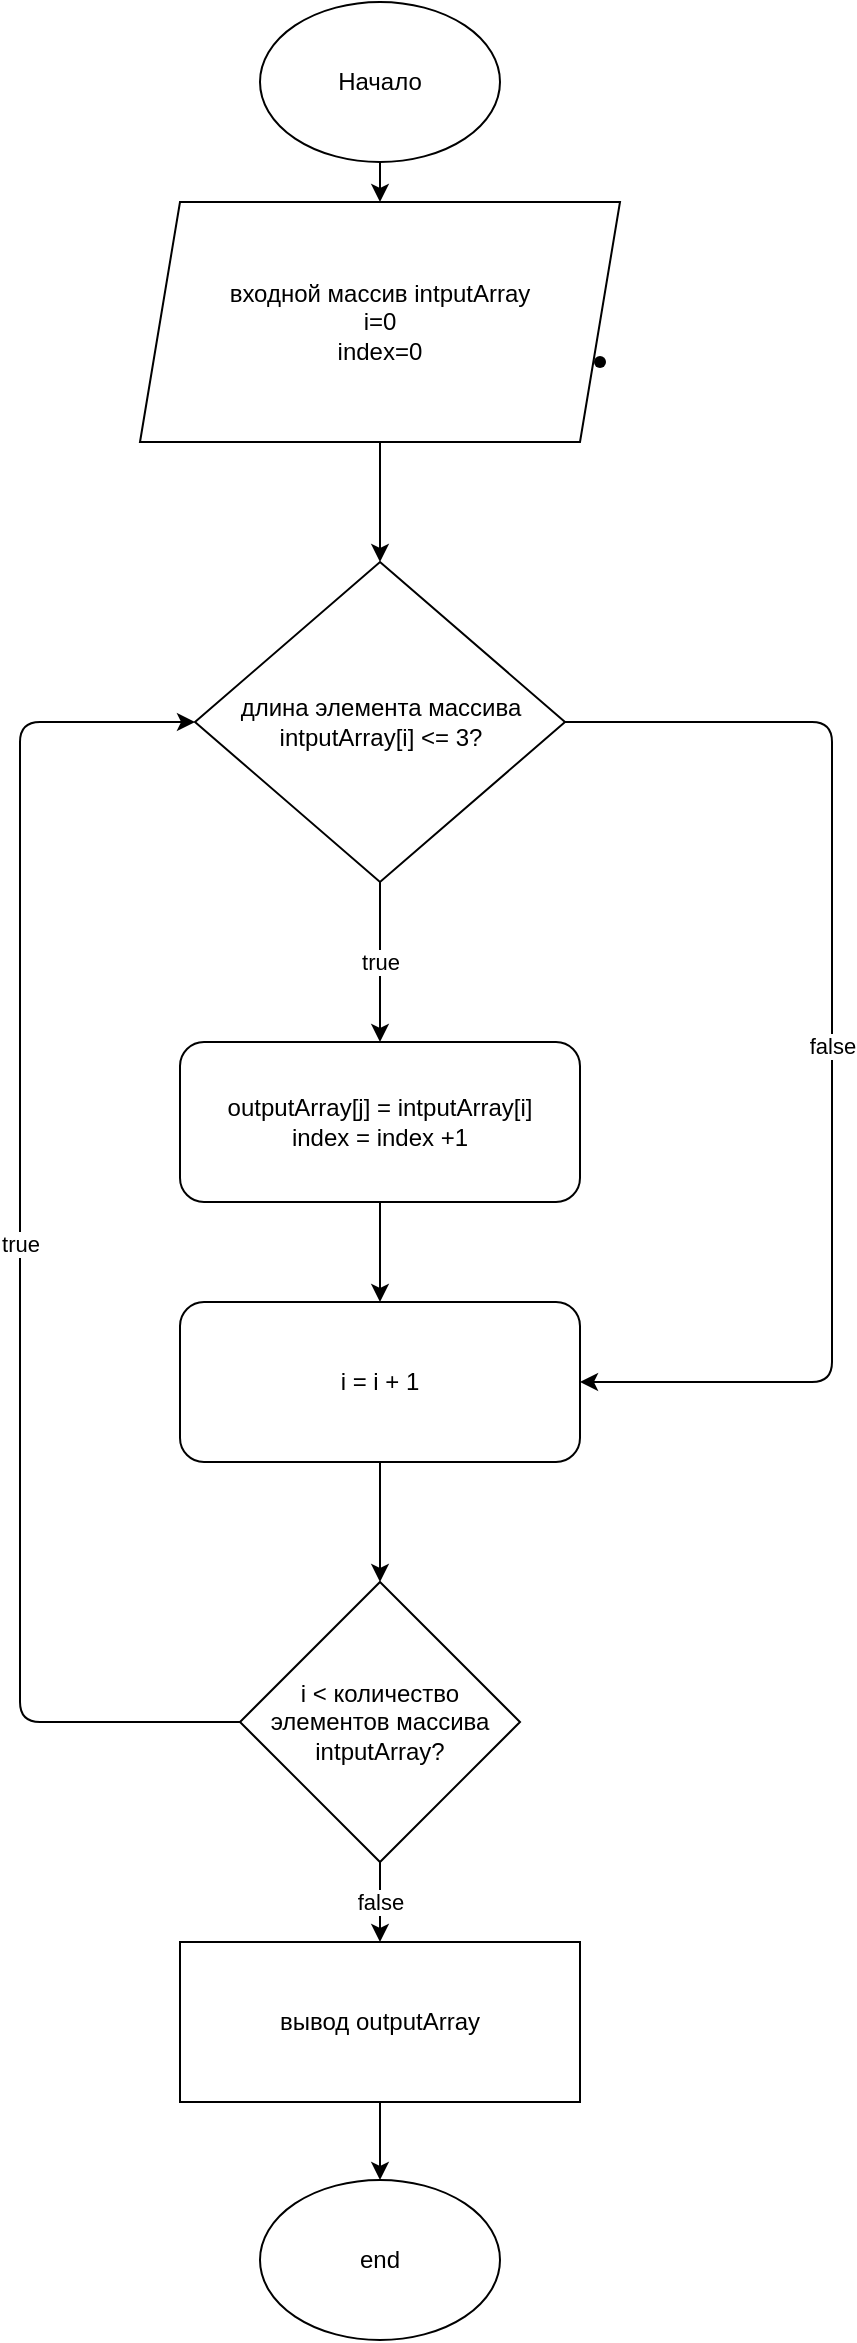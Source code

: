 <mxfile>
    <diagram id="jtLkg94R7_K2mrq5dPky" name="Страница 1">
        <mxGraphModel dx="1998" dy="534" grid="1" gridSize="10" guides="1" tooltips="1" connect="1" arrows="1" fold="1" page="1" pageScale="1" pageWidth="827" pageHeight="1169" math="0" shadow="0">
            <root>
                <mxCell id="0"/>
                <mxCell id="1" parent="0"/>
                <mxCell id="16" value="" style="edgeStyle=none;html=1;" parent="1" source="2" target="3" edge="1">
                    <mxGeometry relative="1" as="geometry"/>
                </mxCell>
                <mxCell id="2" value="Начало" style="ellipse;whiteSpace=wrap;html=1;" parent="1" vertex="1">
                    <mxGeometry x="314" width="120" height="80" as="geometry"/>
                </mxCell>
                <mxCell id="3" value="входной массив intputArray&lt;br&gt;i=0&lt;br&gt;index=0" style="shape=parallelogram;perimeter=parallelogramPerimeter;whiteSpace=wrap;html=1;fixedSize=1;" parent="1" vertex="1">
                    <mxGeometry x="254" y="100" width="240" height="120" as="geometry"/>
                </mxCell>
                <mxCell id="4" value="длина элемента массива intputArray[i] &amp;lt;= 3?" style="rhombus;whiteSpace=wrap;html=1;" parent="1" vertex="1">
                    <mxGeometry x="281.5" y="280" width="185" height="160" as="geometry"/>
                </mxCell>
                <mxCell id="9" value="" style="shape=waypoint;sketch=0;size=6;pointerEvents=1;points=[];fillColor=default;resizable=0;rotatable=0;perimeter=centerPerimeter;snapToPoint=1;" parent="1" vertex="1">
                    <mxGeometry x="464" y="160" width="40" height="40" as="geometry"/>
                </mxCell>
                <mxCell id="27" value="" style="edgeStyle=none;html=1;" parent="1" source="10" target="24" edge="1">
                    <mxGeometry relative="1" as="geometry"/>
                </mxCell>
                <mxCell id="10" value="i = i + 1" style="rounded=1;whiteSpace=wrap;html=1;" parent="1" vertex="1">
                    <mxGeometry x="274" y="650" width="200" height="80" as="geometry"/>
                </mxCell>
                <mxCell id="11" value="" style="endArrow=classic;html=1;exitX=0.5;exitY=1;exitDx=0;exitDy=0;entryX=0.5;entryY=0;entryDx=0;entryDy=0;" parent="1" source="20" target="10" edge="1">
                    <mxGeometry width="50" height="50" relative="1" as="geometry">
                        <mxPoint x="564" y="560" as="sourcePoint"/>
                        <mxPoint x="474" y="820" as="targetPoint"/>
                    </mxGeometry>
                </mxCell>
                <mxCell id="13" value="end" style="ellipse;whiteSpace=wrap;html=1;" parent="1" vertex="1">
                    <mxGeometry x="314" y="1089" width="120" height="80" as="geometry"/>
                </mxCell>
                <mxCell id="14" value="" style="endArrow=classic;html=1;exitX=0.5;exitY=1;exitDx=0;exitDy=0;entryX=0.5;entryY=0;entryDx=0;entryDy=0;" parent="1" source="3" target="4" edge="1">
                    <mxGeometry width="50" height="50" relative="1" as="geometry">
                        <mxPoint x="164" y="450" as="sourcePoint"/>
                        <mxPoint x="214" y="400" as="targetPoint"/>
                    </mxGeometry>
                </mxCell>
                <mxCell id="15" value="false" style="endArrow=classic;html=1;exitX=1;exitY=0.5;exitDx=0;exitDy=0;entryX=1;entryY=0.5;entryDx=0;entryDy=0;" parent="1" source="4" target="10" edge="1">
                    <mxGeometry width="50" height="50" relative="1" as="geometry">
                        <mxPoint x="164" y="870" as="sourcePoint"/>
                        <mxPoint x="214" y="820" as="targetPoint"/>
                        <Array as="points">
                            <mxPoint x="600" y="360"/>
                            <mxPoint x="600" y="690"/>
                        </Array>
                    </mxGeometry>
                </mxCell>
                <mxCell id="18" value="true" style="endArrow=classic;html=1;exitX=0.5;exitY=1;exitDx=0;exitDy=0;" parent="1" target="20" edge="1" source="4">
                    <mxGeometry width="50" height="50" relative="1" as="geometry">
                        <mxPoint x="373.5" y="470" as="sourcePoint"/>
                        <mxPoint x="564" y="640" as="targetPoint"/>
                    </mxGeometry>
                </mxCell>
                <mxCell id="20" value="&lt;div&gt;outputArray[j] = intputArray[i]&lt;/div&gt;&lt;div&gt;&lt;span&gt;index = index +1&lt;/span&gt;&lt;/div&gt;" style="rounded=1;whiteSpace=wrap;html=1;" parent="1" vertex="1">
                    <mxGeometry x="274" y="520" width="200" height="80" as="geometry"/>
                </mxCell>
                <mxCell id="23" value="" style="edgeStyle=none;html=1;" parent="1" source="21" target="13" edge="1">
                    <mxGeometry relative="1" as="geometry"/>
                </mxCell>
                <mxCell id="21" value="вывод outputArray" style="rounded=0;whiteSpace=wrap;html=1;" parent="1" vertex="1">
                    <mxGeometry x="274" y="970" width="200" height="80" as="geometry"/>
                </mxCell>
                <mxCell id="25" value="false" style="edgeStyle=none;html=1;" parent="1" source="24" target="21" edge="1">
                    <mxGeometry relative="1" as="geometry"/>
                </mxCell>
                <mxCell id="24" value="i &amp;lt; количество элементов массива intputArray?" style="rhombus;whiteSpace=wrap;html=1;" parent="1" vertex="1">
                    <mxGeometry x="304" y="790" width="140" height="140" as="geometry"/>
                </mxCell>
                <mxCell id="28" value="true" style="endArrow=classic;html=1;exitX=0;exitY=0.5;exitDx=0;exitDy=0;entryX=0;entryY=0.5;entryDx=0;entryDy=0;" parent="1" source="24" target="4" edge="1">
                    <mxGeometry width="50" height="50" relative="1" as="geometry">
                        <mxPoint x="234" y="910" as="sourcePoint"/>
                        <mxPoint x="284" y="860" as="targetPoint"/>
                        <Array as="points">
                            <mxPoint x="194" y="860"/>
                            <mxPoint x="194" y="360"/>
                        </Array>
                    </mxGeometry>
                </mxCell>
            </root>
        </mxGraphModel>
    </diagram>
</mxfile>
